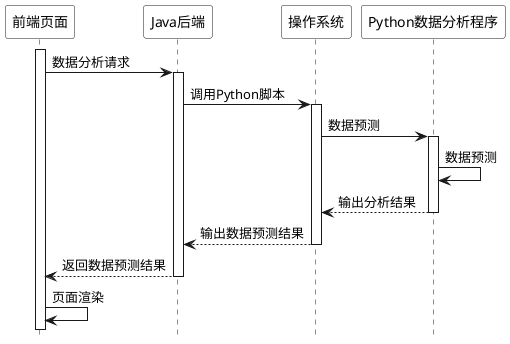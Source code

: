 @startuml workspace

hide footbox
skinparam sequence {
  ParticipantBackgroundColor #ffffff
  ParticipantFontColor #000000
}


activate 前端页面
前端页面 -> Java后端: 数据分析请求

activate Java后端
Java后端 -> 操作系统: 调用Python脚本

activate 操作系统
操作系统 -> Python数据分析程序: 数据预测

activate Python数据分析程序
Python数据分析程序 -> Python数据分析程序: 数据预测

Python数据分析程序 --> 操作系统: 输出分析结果
deactivate Python数据分析程序

操作系统 --> Java后端: 输出数据预测结果
deactivate 操作系统

Java后端 --> 前端页面: 返回数据预测结果
deactivate Java后端

前端页面 -> 前端页面: 页面渲染

@enduml